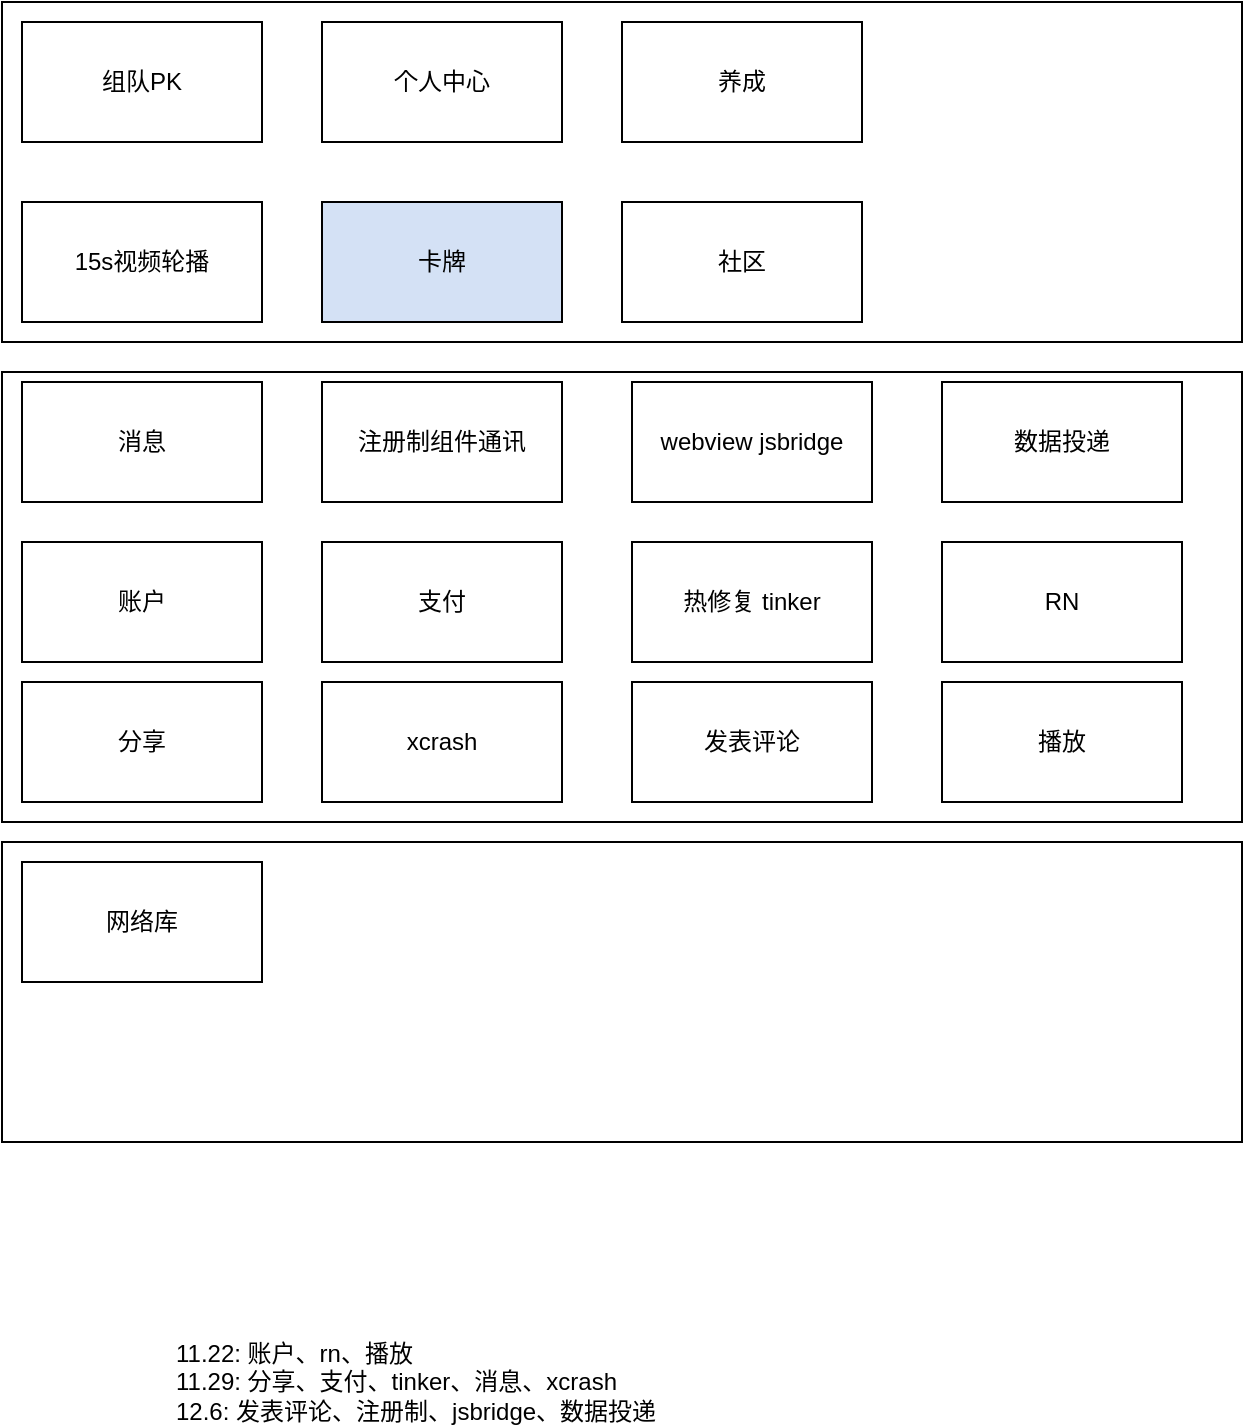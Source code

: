 <mxfile version="12.2.6" type="github" pages="1">
  <diagram id="j1-LDET8rls20Wv6w2DN" name="第 1 页">
    <mxGraphModel dx="932" dy="538" grid="1" gridSize="10" guides="1" tooltips="1" connect="1" arrows="1" fold="1" page="1" pageScale="1" pageWidth="850" pageHeight="1100" math="0" shadow="0">
      <root>
        <mxCell id="0"/>
        <mxCell id="1" parent="0"/>
        <mxCell id="f2LhMHIkjv8fJi7TV8YS-5" value="" style="rounded=0;whiteSpace=wrap;html=1;" parent="1" vertex="1">
          <mxGeometry x="50" y="470" width="620" height="150" as="geometry"/>
        </mxCell>
        <mxCell id="OJRDX98korGpdsTEZYuh-16" value="" style="rounded=0;whiteSpace=wrap;html=1;" parent="1" vertex="1">
          <mxGeometry x="50" y="50" width="620" height="170" as="geometry"/>
        </mxCell>
        <mxCell id="OJRDX98korGpdsTEZYuh-17" value="" style="rounded=0;whiteSpace=wrap;html=1;" parent="1" vertex="1">
          <mxGeometry x="50" y="235" width="620" height="225" as="geometry"/>
        </mxCell>
        <mxCell id="OJRDX98korGpdsTEZYuh-5" value="账户" style="rounded=0;whiteSpace=wrap;html=1;" parent="1" vertex="1">
          <mxGeometry x="60" y="320" width="120" height="60" as="geometry"/>
        </mxCell>
        <mxCell id="OJRDX98korGpdsTEZYuh-6" value="支付" style="rounded=0;whiteSpace=wrap;html=1;" parent="1" vertex="1">
          <mxGeometry x="210" y="320" width="120" height="60" as="geometry"/>
        </mxCell>
        <mxCell id="OJRDX98korGpdsTEZYuh-7" value="热修复 tinker" style="rounded=0;whiteSpace=wrap;html=1;" parent="1" vertex="1">
          <mxGeometry x="365" y="320" width="120" height="60" as="geometry"/>
        </mxCell>
        <mxCell id="OJRDX98korGpdsTEZYuh-8" value="RN" style="rounded=0;whiteSpace=wrap;html=1;" parent="1" vertex="1">
          <mxGeometry x="520" y="320" width="120" height="60" as="geometry"/>
        </mxCell>
        <mxCell id="OJRDX98korGpdsTEZYuh-9" value="消息" style="rounded=0;whiteSpace=wrap;html=1;" parent="1" vertex="1">
          <mxGeometry x="60" y="240" width="120" height="60" as="geometry"/>
        </mxCell>
        <mxCell id="OJRDX98korGpdsTEZYuh-10" value="15s视频轮播" style="rounded=0;whiteSpace=wrap;html=1;" parent="1" vertex="1">
          <mxGeometry x="60" y="150" width="120" height="60" as="geometry"/>
        </mxCell>
        <mxCell id="OJRDX98korGpdsTEZYuh-11" value="卡牌" style="rounded=0;whiteSpace=wrap;html=1;fillColor=#D4E1F5;" parent="1" vertex="1">
          <mxGeometry x="210" y="150" width="120" height="60" as="geometry"/>
        </mxCell>
        <mxCell id="OJRDX98korGpdsTEZYuh-12" value="社区" style="rounded=0;whiteSpace=wrap;html=1;" parent="1" vertex="1">
          <mxGeometry x="360" y="150" width="120" height="60" as="geometry"/>
        </mxCell>
        <mxCell id="OJRDX98korGpdsTEZYuh-13" value="注册制组件通讯" style="rounded=0;whiteSpace=wrap;html=1;fillColor=#FFFFFF;" parent="1" vertex="1">
          <mxGeometry x="210" y="240" width="120" height="60" as="geometry"/>
        </mxCell>
        <mxCell id="OJRDX98korGpdsTEZYuh-15" value="组队PK" style="rounded=0;whiteSpace=wrap;html=1;" parent="1" vertex="1">
          <mxGeometry x="60" y="60" width="120" height="60" as="geometry"/>
        </mxCell>
        <mxCell id="OJRDX98korGpdsTEZYuh-18" value="个人中心" style="rounded=0;whiteSpace=wrap;html=1;" parent="1" vertex="1">
          <mxGeometry x="210" y="60" width="120" height="60" as="geometry"/>
        </mxCell>
        <mxCell id="OJRDX98korGpdsTEZYuh-19" value="webview jsbridge" style="rounded=0;whiteSpace=wrap;html=1;" parent="1" vertex="1">
          <mxGeometry x="365" y="240" width="120" height="60" as="geometry"/>
        </mxCell>
        <mxCell id="OJRDX98korGpdsTEZYuh-21" value="分享" style="rounded=0;whiteSpace=wrap;html=1;" parent="1" vertex="1">
          <mxGeometry x="60" y="390" width="120" height="60" as="geometry"/>
        </mxCell>
        <mxCell id="f2LhMHIkjv8fJi7TV8YS-1" value="xcrash" style="rounded=0;whiteSpace=wrap;html=1;" parent="1" vertex="1">
          <mxGeometry x="210" y="390" width="120" height="60" as="geometry"/>
        </mxCell>
        <mxCell id="f2LhMHIkjv8fJi7TV8YS-2" value="发表评论" style="rounded=0;whiteSpace=wrap;html=1;fillColor=#FFFFFF;" parent="1" vertex="1">
          <mxGeometry x="365" y="390" width="120" height="60" as="geometry"/>
        </mxCell>
        <mxCell id="f2LhMHIkjv8fJi7TV8YS-3" value="播放" style="rounded=0;whiteSpace=wrap;html=1;" parent="1" vertex="1">
          <mxGeometry x="520" y="390" width="120" height="60" as="geometry"/>
        </mxCell>
        <mxCell id="f2LhMHIkjv8fJi7TV8YS-4" value="网络库" style="rounded=0;whiteSpace=wrap;html=1;" parent="1" vertex="1">
          <mxGeometry x="60" y="480" width="120" height="60" as="geometry"/>
        </mxCell>
        <mxCell id="OJRDX98korGpdsTEZYuh-20" value="数据投递" style="rounded=0;whiteSpace=wrap;html=1;fillColor=#FFFFFF;" parent="1" vertex="1">
          <mxGeometry x="520" y="240" width="120" height="60" as="geometry"/>
        </mxCell>
        <mxCell id="f2LhMHIkjv8fJi7TV8YS-6" value="11.22: 账户、rn、播放&lt;br&gt;11.29: 分享、支付、tinker、消息、xcrash&lt;br&gt;12.6: 发表评论、注册制、jsbridge、数据投递" style="text;html=1;resizable=0;points=[];autosize=1;align=left;verticalAlign=top;spacingTop=-4;" parent="1" vertex="1">
          <mxGeometry x="135" y="716" width="260" height="40" as="geometry"/>
        </mxCell>
        <mxCell id="f2LhMHIkjv8fJi7TV8YS-7" value="养成" style="rounded=0;whiteSpace=wrap;html=1;fillColor=#FFFFFF;" parent="1" vertex="1">
          <mxGeometry x="360" y="60" width="120" height="60" as="geometry"/>
        </mxCell>
      </root>
    </mxGraphModel>
  </diagram>
</mxfile>
